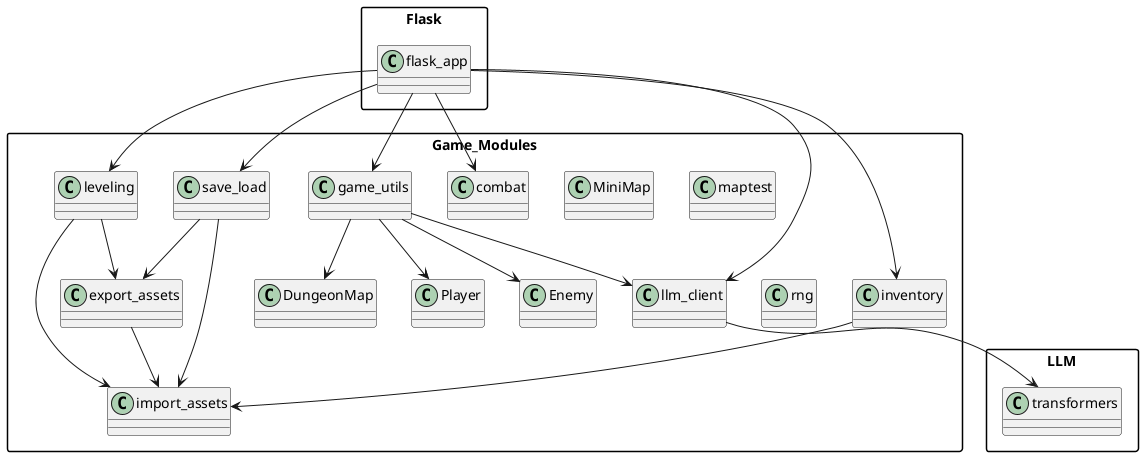 @startuml codebase_overview
skinparam packageStyle rectangle

package "Flask" {
  class flask_app
}

package "Game_Modules" {
  class Player
  class Enemy
  class DungeonMap
  class combat
  class game_utils
  class import_assets
  class export_assets
  class inventory
  class llm_client
  class leveling
  class save_load
  class MiniMap
  class maptest
  class rng
}

package "LLM" {
  class transformers
}

flask_app --> game_utils
flask_app --> save_load
flask_app --> llm_client
flask_app --> inventory
flask_app --> combat
flask_app --> leveling

llm_client --> transformers

game_utils --> DungeonMap
game_utils --> Player
game_utils --> Enemy

game_utils --> llm_client

inventory --> import_assets
export_assets --> import_assets
save_load --> import_assets
save_load --> export_assets
leveling --> import_assets
leveling --> export_assets

@enduml
